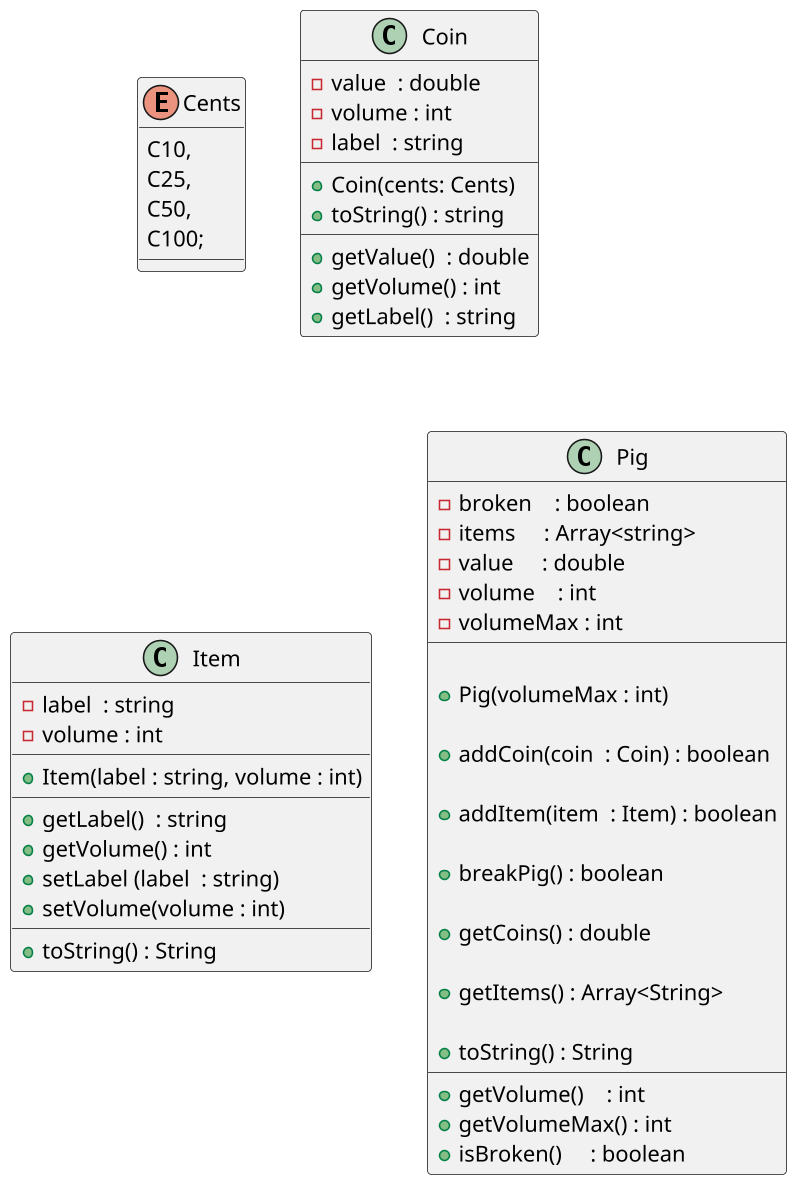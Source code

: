 '--
@startuml

skinparam defaultFontName Hasklig
skinparam dpi 150

'==
enum Cents{
  C10, 
  C25,
  C50,
  C100;
}

class Coin {
  - value  : double
  - volume : int
  - label  : string
  __
  + Coin(cents: Cents)
  + toString() : string
  __
  + getValue()  : double
  + getVolume() : int
  + getLabel()  : string
}

class Item {
  - label  : string
  - volume : int
  __
  + Item(label : string, volume : int)
  __
  + getLabel()  : string
  + getVolume() : int
  + setLabel (label  : string)
  + setVolume(volume : int)
  __
  + toString() : String
}

class Pig {
  - broken    : boolean
  - items     : Array<string>
  - value     : double
  - volume    : int
  - volumeMax : int
  __
  
  ' inicializa o volumeMax
  + Pig(volumeMax : int)
  
  ' se nao estiver quebrado e couber, adicione o value e o volume
  + addCoin(coin  : Coin) : boolean
  
  ' se não estiver quebrado e couber, adicione no volume e na descrição
  + addItem(item  : Item) : boolean
  
  ' quebre o pig, zere o volume
  + breakPig() : boolean
  
  ' se estiver quebrado, pegue e retorne o value
  + getCoins() : double
  
  ' se estiver quebrado, pegue e retorno os itens
  ' se não estiver quebrado, emita o erro e retorne uma lista vazia
  + getItems() : Array<String>
  
  ' retorna uma string com uma lista de itens, valor, volume / volumeMax, 
  ' e se o porquinho está quebrado ou não
  + toString() : String
  __
  + getVolume()    : int
  + getVolumeMax() : int
  + isBroken()     : boolean
}
'--
@enduml